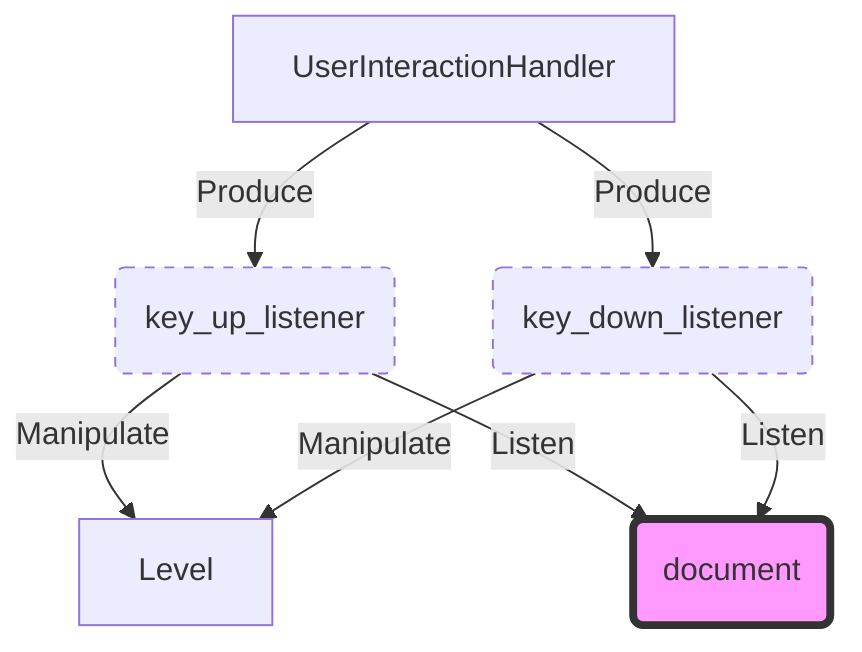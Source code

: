 graph TD
A[UserInteractionHandler] -->|Produce| B(key_up_listener)
A -->|Produce| C(key_down_listener)
B -->|Manipulate| D[Level]
C -->|Manipulate| D[Level]
B -->|Listen| E(document)
C -->|Listen| E
style E fill:#f9f,stroke:#333,stroke-width:4px
style B stroke-dasharray: 5, 5;
style C stroke-dasharray: 5, 5;